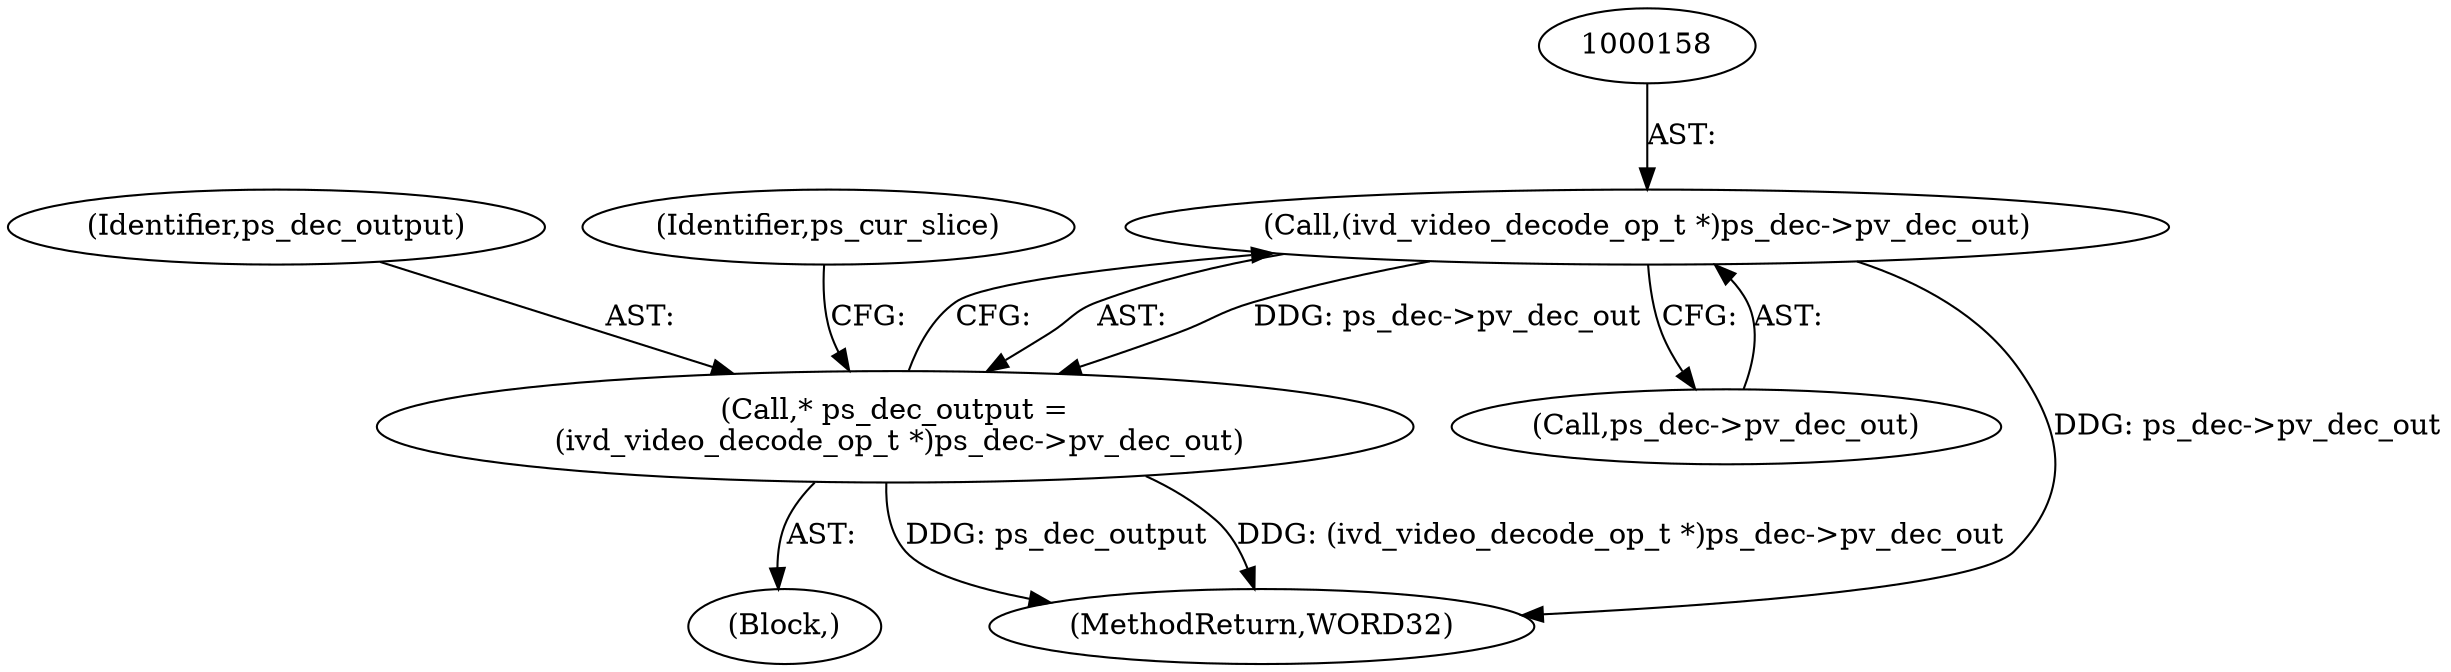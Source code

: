 digraph "0_Android_0b23c81c3dd9ec38f7e6806a3955fed1925541a0_3@pointer" {
"1000157" [label="(Call,(ivd_video_decode_op_t *)ps_dec->pv_dec_out)"];
"1000155" [label="(Call,* ps_dec_output =\n (ivd_video_decode_op_t *)ps_dec->pv_dec_out)"];
"1000159" [label="(Call,ps_dec->pv_dec_out)"];
"1000157" [label="(Call,(ivd_video_decode_op_t *)ps_dec->pv_dec_out)"];
"1000156" [label="(Identifier,ps_dec_output)"];
"1000164" [label="(Identifier,ps_cur_slice)"];
"1002159" [label="(MethodReturn,WORD32)"];
"1000141" [label="(Block,)"];
"1000155" [label="(Call,* ps_dec_output =\n (ivd_video_decode_op_t *)ps_dec->pv_dec_out)"];
"1000157" -> "1000155"  [label="AST: "];
"1000157" -> "1000159"  [label="CFG: "];
"1000158" -> "1000157"  [label="AST: "];
"1000159" -> "1000157"  [label="AST: "];
"1000155" -> "1000157"  [label="CFG: "];
"1000157" -> "1002159"  [label="DDG: ps_dec->pv_dec_out"];
"1000157" -> "1000155"  [label="DDG: ps_dec->pv_dec_out"];
"1000155" -> "1000141"  [label="AST: "];
"1000156" -> "1000155"  [label="AST: "];
"1000164" -> "1000155"  [label="CFG: "];
"1000155" -> "1002159"  [label="DDG: (ivd_video_decode_op_t *)ps_dec->pv_dec_out"];
"1000155" -> "1002159"  [label="DDG: ps_dec_output"];
}
